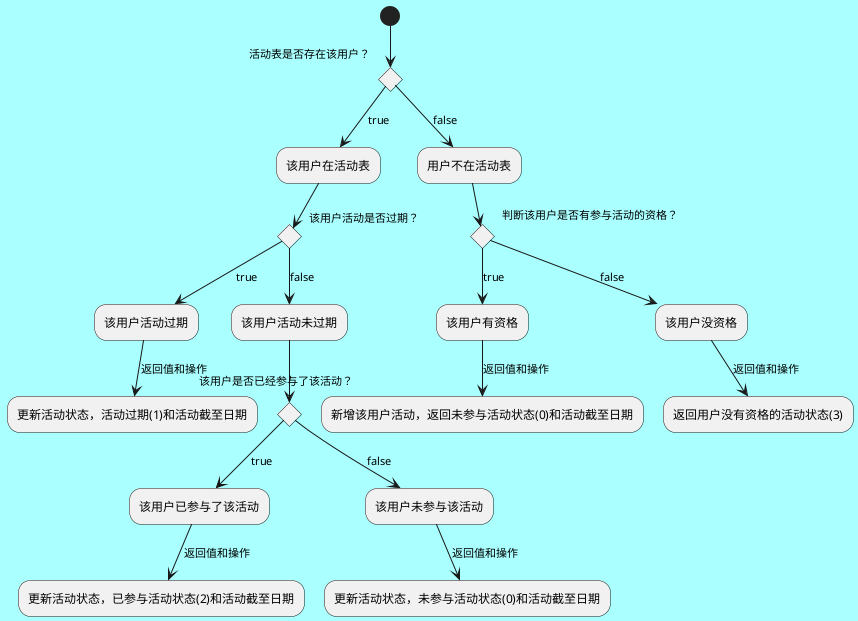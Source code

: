 @startuml
skinparam backgroundColor #AAFFFF
(*) --> if "活动表是否存在该用户？" then
--> [true] "该用户在活动表"
	if "该用户活动是否过期？" then
	--> [true] "该用户活动过期"
		--> [返回值和操作] "更新活动状态，活动过期(1)和活动截至日期"
	else
	--> [false] "该用户活动未过期"
		if "该用户是否已经参与了该活动？" then
		--> [true] "该用户已参与了该活动"
			--> [返回值和操作] "更新活动状态，已参与活动状态(2)和活动截至日期"
		else
		--> [false] "该用户未参与该活动"
			--> [返回值和操作] "更新活动状态，未参与活动状态(0)和活动截至日期"
		endif
	endif
else
--> [false] "用户不在活动表"
	if "判断该用户是否有参与活动的资格？" then
	--> [true] "该用户有资格"
		--> [返回值和操作] "新增该用户活动，返回未参与活动状态(0)和活动截至日期"
	else
	--> [false] "该用户没资格"
		--> [返回值和操作] "返回用户没有资格的活动状态(3)"
	endif
endif
@enduml